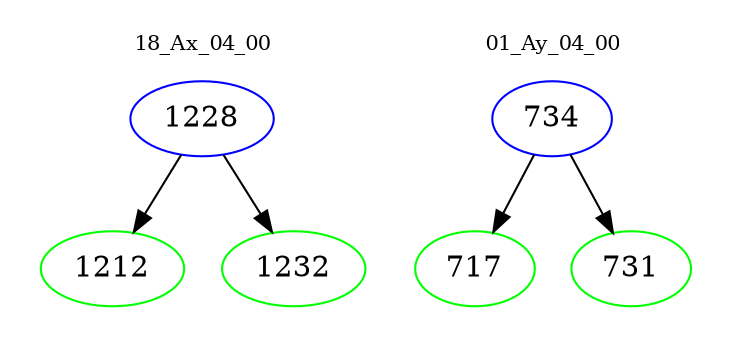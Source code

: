 digraph{
subgraph cluster_0 {
color = white
label = "18_Ax_04_00";
fontsize=10;
T0_1228 [label="1228", color="blue"]
T0_1228 -> T0_1212 [color="black"]
T0_1212 [label="1212", color="green"]
T0_1228 -> T0_1232 [color="black"]
T0_1232 [label="1232", color="green"]
}
subgraph cluster_1 {
color = white
label = "01_Ay_04_00";
fontsize=10;
T1_734 [label="734", color="blue"]
T1_734 -> T1_717 [color="black"]
T1_717 [label="717", color="green"]
T1_734 -> T1_731 [color="black"]
T1_731 [label="731", color="green"]
}
}
